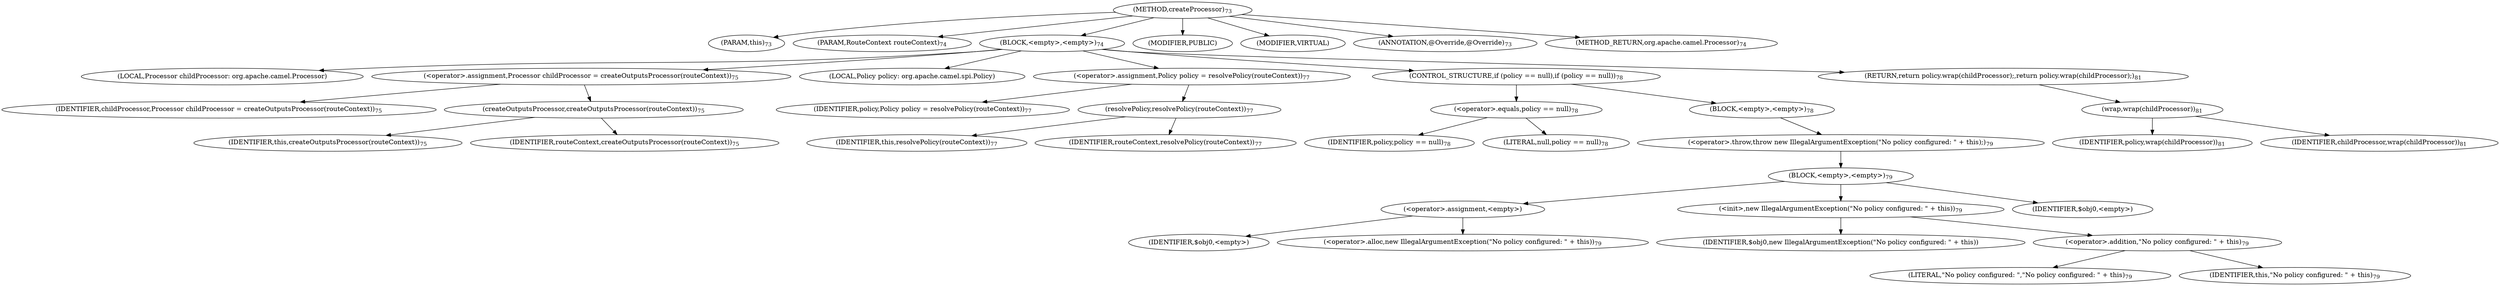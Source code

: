 digraph "createProcessor" {  
"118" [label = <(METHOD,createProcessor)<SUB>73</SUB>> ]
"10" [label = <(PARAM,this)<SUB>73</SUB>> ]
"119" [label = <(PARAM,RouteContext routeContext)<SUB>74</SUB>> ]
"120" [label = <(BLOCK,&lt;empty&gt;,&lt;empty&gt;)<SUB>74</SUB>> ]
"121" [label = <(LOCAL,Processor childProcessor: org.apache.camel.Processor)> ]
"122" [label = <(&lt;operator&gt;.assignment,Processor childProcessor = createOutputsProcessor(routeContext))<SUB>75</SUB>> ]
"123" [label = <(IDENTIFIER,childProcessor,Processor childProcessor = createOutputsProcessor(routeContext))<SUB>75</SUB>> ]
"124" [label = <(createOutputsProcessor,createOutputsProcessor(routeContext))<SUB>75</SUB>> ]
"9" [label = <(IDENTIFIER,this,createOutputsProcessor(routeContext))<SUB>75</SUB>> ]
"125" [label = <(IDENTIFIER,routeContext,createOutputsProcessor(routeContext))<SUB>75</SUB>> ]
"126" [label = <(LOCAL,Policy policy: org.apache.camel.spi.Policy)> ]
"127" [label = <(&lt;operator&gt;.assignment,Policy policy = resolvePolicy(routeContext))<SUB>77</SUB>> ]
"128" [label = <(IDENTIFIER,policy,Policy policy = resolvePolicy(routeContext))<SUB>77</SUB>> ]
"129" [label = <(resolvePolicy,resolvePolicy(routeContext))<SUB>77</SUB>> ]
"11" [label = <(IDENTIFIER,this,resolvePolicy(routeContext))<SUB>77</SUB>> ]
"130" [label = <(IDENTIFIER,routeContext,resolvePolicy(routeContext))<SUB>77</SUB>> ]
"131" [label = <(CONTROL_STRUCTURE,if (policy == null),if (policy == null))<SUB>78</SUB>> ]
"132" [label = <(&lt;operator&gt;.equals,policy == null)<SUB>78</SUB>> ]
"133" [label = <(IDENTIFIER,policy,policy == null)<SUB>78</SUB>> ]
"134" [label = <(LITERAL,null,policy == null)<SUB>78</SUB>> ]
"135" [label = <(BLOCK,&lt;empty&gt;,&lt;empty&gt;)<SUB>78</SUB>> ]
"136" [label = <(&lt;operator&gt;.throw,throw new IllegalArgumentException(&quot;No policy configured: &quot; + this);)<SUB>79</SUB>> ]
"137" [label = <(BLOCK,&lt;empty&gt;,&lt;empty&gt;)<SUB>79</SUB>> ]
"138" [label = <(&lt;operator&gt;.assignment,&lt;empty&gt;)> ]
"139" [label = <(IDENTIFIER,$obj0,&lt;empty&gt;)> ]
"140" [label = <(&lt;operator&gt;.alloc,new IllegalArgumentException(&quot;No policy configured: &quot; + this))<SUB>79</SUB>> ]
"141" [label = <(&lt;init&gt;,new IllegalArgumentException(&quot;No policy configured: &quot; + this))<SUB>79</SUB>> ]
"142" [label = <(IDENTIFIER,$obj0,new IllegalArgumentException(&quot;No policy configured: &quot; + this))> ]
"143" [label = <(&lt;operator&gt;.addition,&quot;No policy configured: &quot; + this)<SUB>79</SUB>> ]
"144" [label = <(LITERAL,&quot;No policy configured: &quot;,&quot;No policy configured: &quot; + this)<SUB>79</SUB>> ]
"12" [label = <(IDENTIFIER,this,&quot;No policy configured: &quot; + this)<SUB>79</SUB>> ]
"145" [label = <(IDENTIFIER,$obj0,&lt;empty&gt;)> ]
"146" [label = <(RETURN,return policy.wrap(childProcessor);,return policy.wrap(childProcessor);)<SUB>81</SUB>> ]
"147" [label = <(wrap,wrap(childProcessor))<SUB>81</SUB>> ]
"148" [label = <(IDENTIFIER,policy,wrap(childProcessor))<SUB>81</SUB>> ]
"149" [label = <(IDENTIFIER,childProcessor,wrap(childProcessor))<SUB>81</SUB>> ]
"150" [label = <(MODIFIER,PUBLIC)> ]
"151" [label = <(MODIFIER,VIRTUAL)> ]
"152" [label = <(ANNOTATION,@Override,@Override)<SUB>73</SUB>> ]
"153" [label = <(METHOD_RETURN,org.apache.camel.Processor)<SUB>74</SUB>> ]
  "118" -> "10" 
  "118" -> "119" 
  "118" -> "120" 
  "118" -> "150" 
  "118" -> "151" 
  "118" -> "152" 
  "118" -> "153" 
  "120" -> "121" 
  "120" -> "122" 
  "120" -> "126" 
  "120" -> "127" 
  "120" -> "131" 
  "120" -> "146" 
  "122" -> "123" 
  "122" -> "124" 
  "124" -> "9" 
  "124" -> "125" 
  "127" -> "128" 
  "127" -> "129" 
  "129" -> "11" 
  "129" -> "130" 
  "131" -> "132" 
  "131" -> "135" 
  "132" -> "133" 
  "132" -> "134" 
  "135" -> "136" 
  "136" -> "137" 
  "137" -> "138" 
  "137" -> "141" 
  "137" -> "145" 
  "138" -> "139" 
  "138" -> "140" 
  "141" -> "142" 
  "141" -> "143" 
  "143" -> "144" 
  "143" -> "12" 
  "146" -> "147" 
  "147" -> "148" 
  "147" -> "149" 
}
